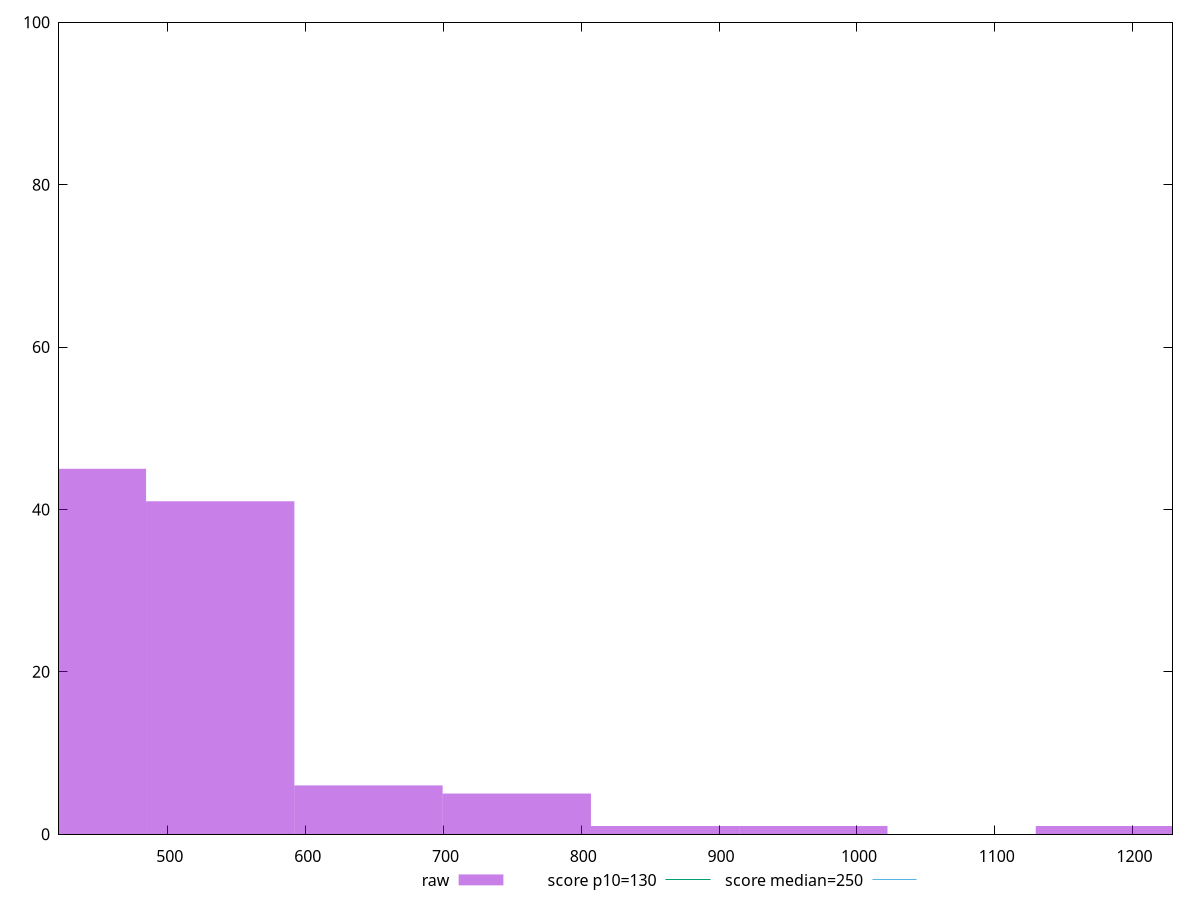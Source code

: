 reset

$raw <<EOF
968.3787380739651 1
537.9881878188695 41
430.3905502550956 45
860.7811005101912 1
753.1834629464173 5
645.5858253826434 6
1183.574013201513 1
EOF

set key outside below
set boxwidth 107.5976375637739
set xrange [421:1228.999999999999]
set yrange [0:100]
set trange [0:100]
set style fill transparent solid 0.5 noborder

set parametric
set terminal svg size 640, 490 enhanced background rgb 'white'
set output "reprap/max-potential-fid/samples/pages/raw/histogram.svg"

plot $raw title "raw" with boxes, \
     130,t title "score p10=130", \
     250,t title "score median=250"

reset
